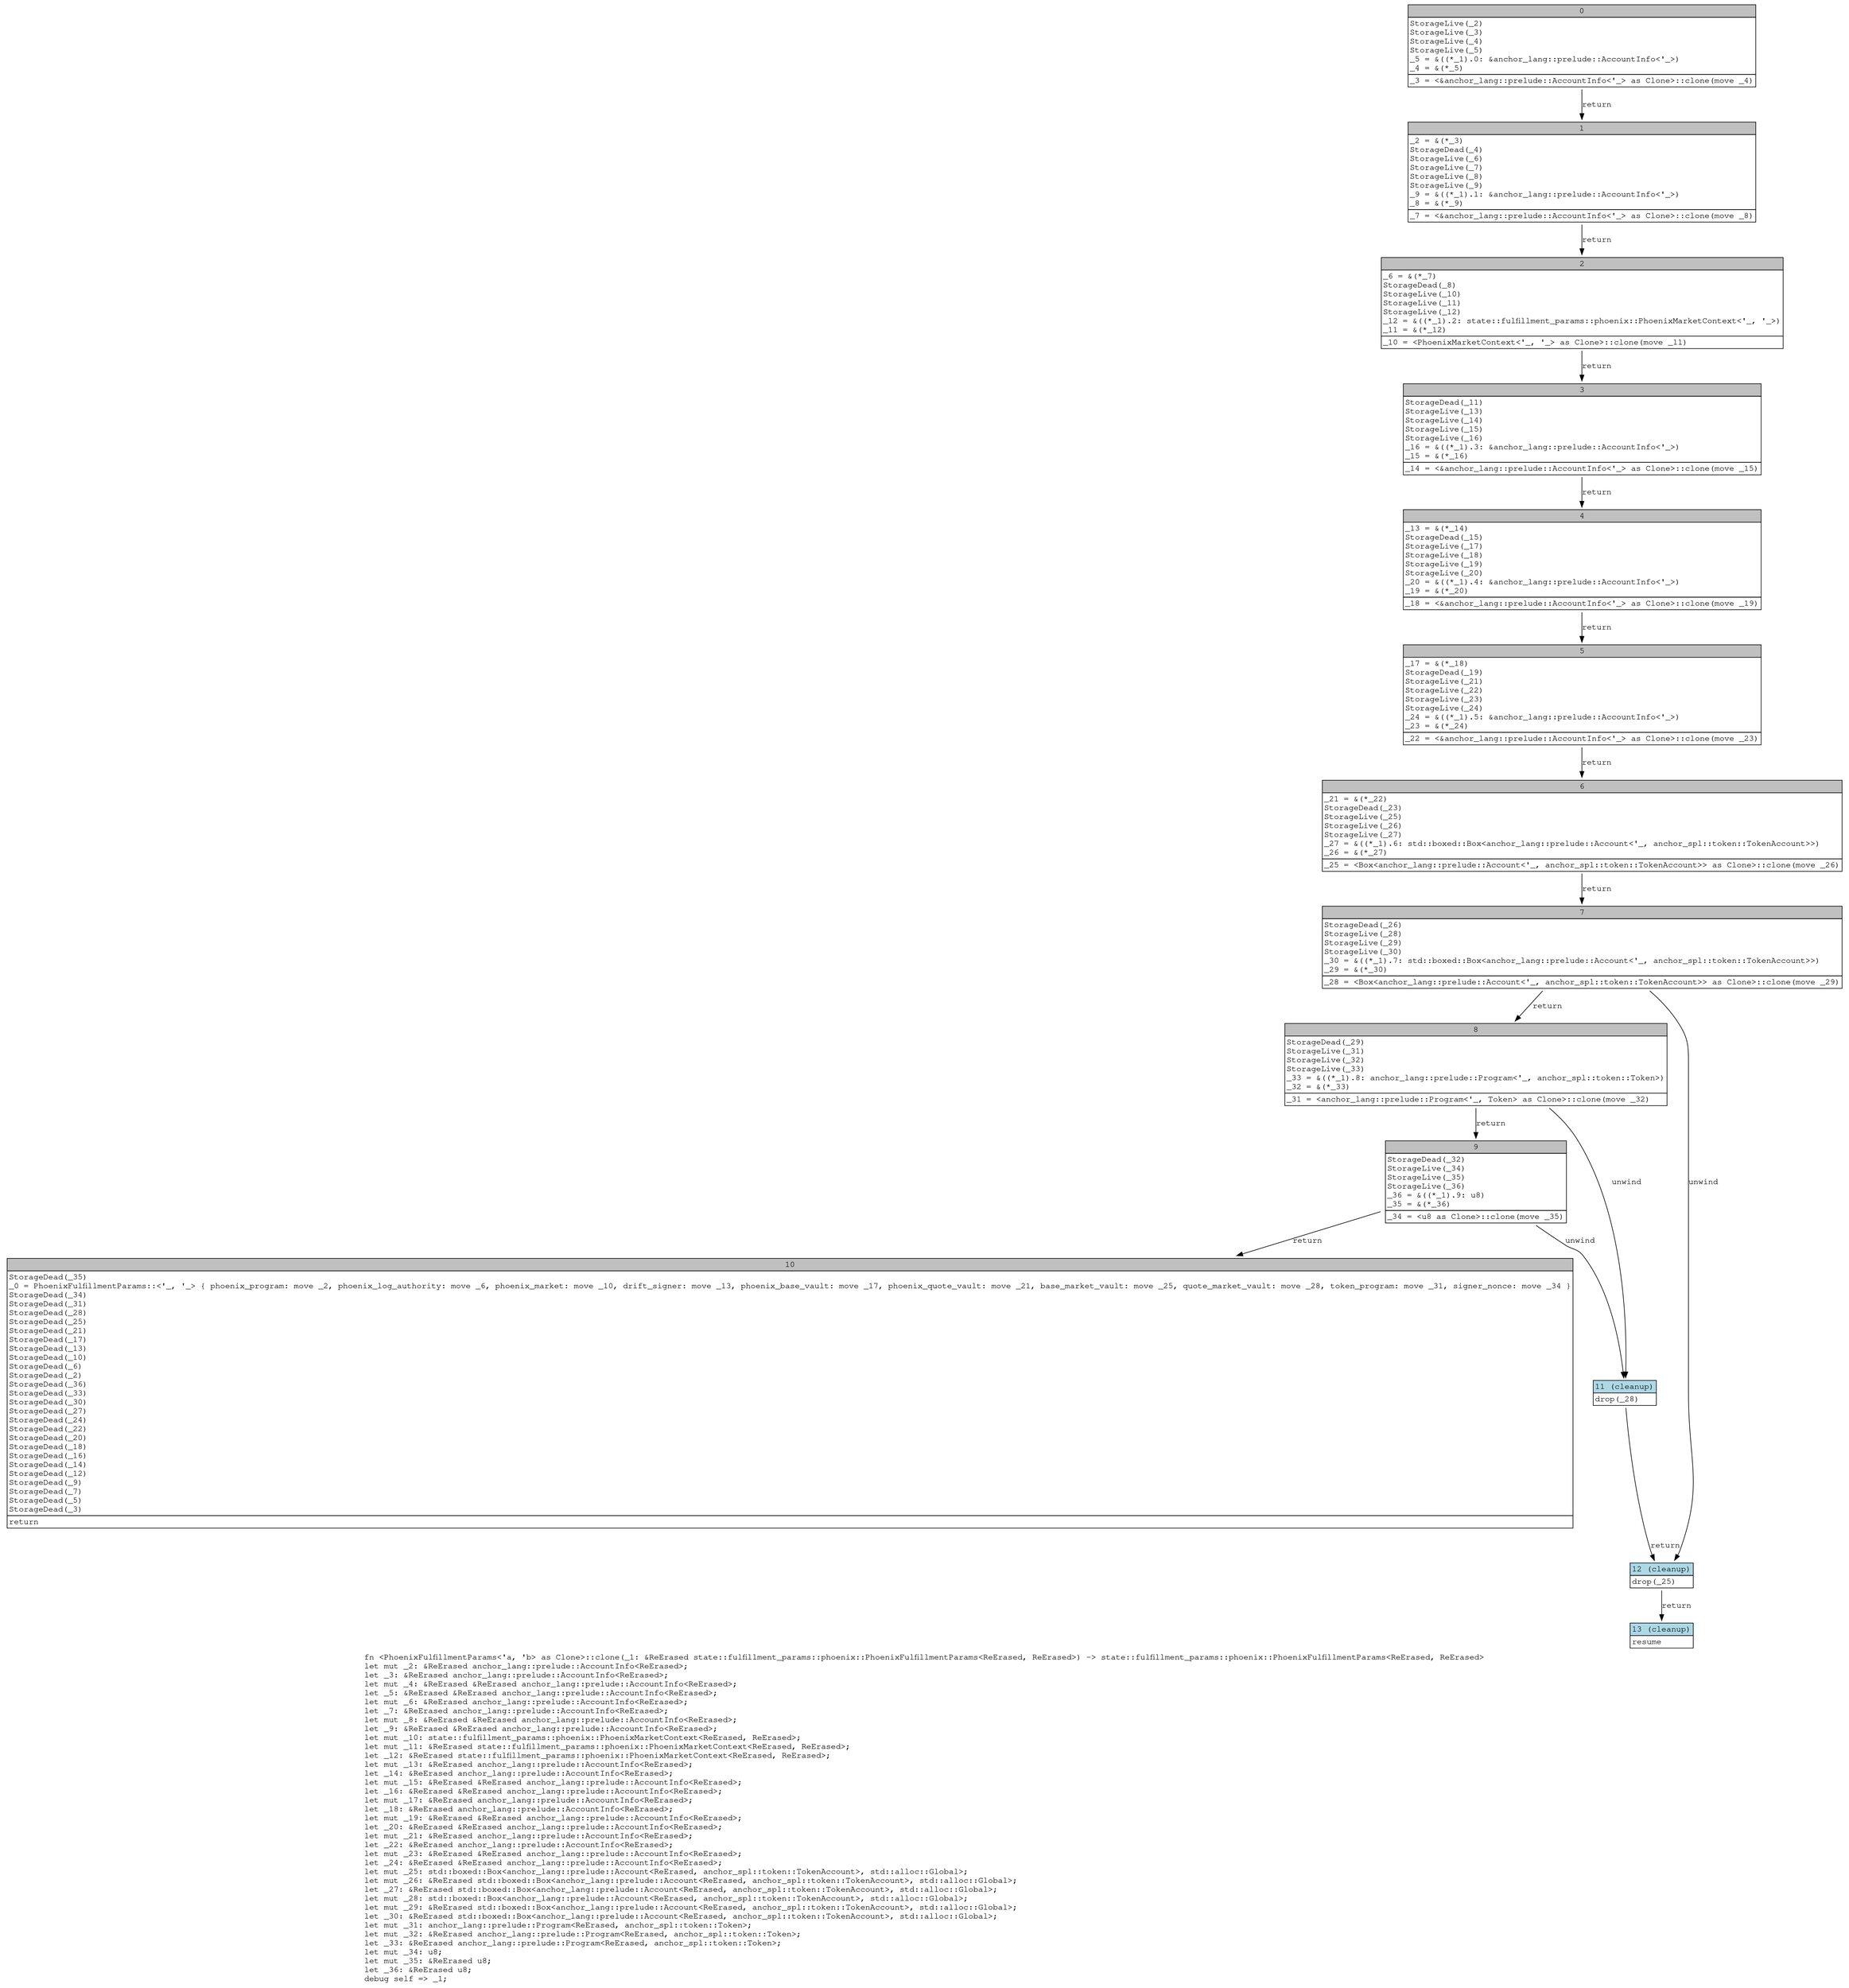 digraph Mir_0_16309 {
    graph [fontname="Courier, monospace"];
    node [fontname="Courier, monospace"];
    edge [fontname="Courier, monospace"];
    label=<fn &lt;PhoenixFulfillmentParams&lt;'a, 'b&gt; as Clone&gt;::clone(_1: &amp;ReErased state::fulfillment_params::phoenix::PhoenixFulfillmentParams&lt;ReErased, ReErased&gt;) -&gt; state::fulfillment_params::phoenix::PhoenixFulfillmentParams&lt;ReErased, ReErased&gt;<br align="left"/>let mut _2: &amp;ReErased anchor_lang::prelude::AccountInfo&lt;ReErased&gt;;<br align="left"/>let _3: &amp;ReErased anchor_lang::prelude::AccountInfo&lt;ReErased&gt;;<br align="left"/>let mut _4: &amp;ReErased &amp;ReErased anchor_lang::prelude::AccountInfo&lt;ReErased&gt;;<br align="left"/>let _5: &amp;ReErased &amp;ReErased anchor_lang::prelude::AccountInfo&lt;ReErased&gt;;<br align="left"/>let mut _6: &amp;ReErased anchor_lang::prelude::AccountInfo&lt;ReErased&gt;;<br align="left"/>let _7: &amp;ReErased anchor_lang::prelude::AccountInfo&lt;ReErased&gt;;<br align="left"/>let mut _8: &amp;ReErased &amp;ReErased anchor_lang::prelude::AccountInfo&lt;ReErased&gt;;<br align="left"/>let _9: &amp;ReErased &amp;ReErased anchor_lang::prelude::AccountInfo&lt;ReErased&gt;;<br align="left"/>let mut _10: state::fulfillment_params::phoenix::PhoenixMarketContext&lt;ReErased, ReErased&gt;;<br align="left"/>let mut _11: &amp;ReErased state::fulfillment_params::phoenix::PhoenixMarketContext&lt;ReErased, ReErased&gt;;<br align="left"/>let _12: &amp;ReErased state::fulfillment_params::phoenix::PhoenixMarketContext&lt;ReErased, ReErased&gt;;<br align="left"/>let mut _13: &amp;ReErased anchor_lang::prelude::AccountInfo&lt;ReErased&gt;;<br align="left"/>let _14: &amp;ReErased anchor_lang::prelude::AccountInfo&lt;ReErased&gt;;<br align="left"/>let mut _15: &amp;ReErased &amp;ReErased anchor_lang::prelude::AccountInfo&lt;ReErased&gt;;<br align="left"/>let _16: &amp;ReErased &amp;ReErased anchor_lang::prelude::AccountInfo&lt;ReErased&gt;;<br align="left"/>let mut _17: &amp;ReErased anchor_lang::prelude::AccountInfo&lt;ReErased&gt;;<br align="left"/>let _18: &amp;ReErased anchor_lang::prelude::AccountInfo&lt;ReErased&gt;;<br align="left"/>let mut _19: &amp;ReErased &amp;ReErased anchor_lang::prelude::AccountInfo&lt;ReErased&gt;;<br align="left"/>let _20: &amp;ReErased &amp;ReErased anchor_lang::prelude::AccountInfo&lt;ReErased&gt;;<br align="left"/>let mut _21: &amp;ReErased anchor_lang::prelude::AccountInfo&lt;ReErased&gt;;<br align="left"/>let _22: &amp;ReErased anchor_lang::prelude::AccountInfo&lt;ReErased&gt;;<br align="left"/>let mut _23: &amp;ReErased &amp;ReErased anchor_lang::prelude::AccountInfo&lt;ReErased&gt;;<br align="left"/>let _24: &amp;ReErased &amp;ReErased anchor_lang::prelude::AccountInfo&lt;ReErased&gt;;<br align="left"/>let mut _25: std::boxed::Box&lt;anchor_lang::prelude::Account&lt;ReErased, anchor_spl::token::TokenAccount&gt;, std::alloc::Global&gt;;<br align="left"/>let mut _26: &amp;ReErased std::boxed::Box&lt;anchor_lang::prelude::Account&lt;ReErased, anchor_spl::token::TokenAccount&gt;, std::alloc::Global&gt;;<br align="left"/>let _27: &amp;ReErased std::boxed::Box&lt;anchor_lang::prelude::Account&lt;ReErased, anchor_spl::token::TokenAccount&gt;, std::alloc::Global&gt;;<br align="left"/>let mut _28: std::boxed::Box&lt;anchor_lang::prelude::Account&lt;ReErased, anchor_spl::token::TokenAccount&gt;, std::alloc::Global&gt;;<br align="left"/>let mut _29: &amp;ReErased std::boxed::Box&lt;anchor_lang::prelude::Account&lt;ReErased, anchor_spl::token::TokenAccount&gt;, std::alloc::Global&gt;;<br align="left"/>let _30: &amp;ReErased std::boxed::Box&lt;anchor_lang::prelude::Account&lt;ReErased, anchor_spl::token::TokenAccount&gt;, std::alloc::Global&gt;;<br align="left"/>let mut _31: anchor_lang::prelude::Program&lt;ReErased, anchor_spl::token::Token&gt;;<br align="left"/>let mut _32: &amp;ReErased anchor_lang::prelude::Program&lt;ReErased, anchor_spl::token::Token&gt;;<br align="left"/>let _33: &amp;ReErased anchor_lang::prelude::Program&lt;ReErased, anchor_spl::token::Token&gt;;<br align="left"/>let mut _34: u8;<br align="left"/>let mut _35: &amp;ReErased u8;<br align="left"/>let _36: &amp;ReErased u8;<br align="left"/>debug self =&gt; _1;<br align="left"/>>;
    bb0__0_16309 [shape="none", label=<<table border="0" cellborder="1" cellspacing="0"><tr><td bgcolor="gray" align="center" colspan="1">0</td></tr><tr><td align="left" balign="left">StorageLive(_2)<br/>StorageLive(_3)<br/>StorageLive(_4)<br/>StorageLive(_5)<br/>_5 = &amp;((*_1).0: &amp;anchor_lang::prelude::AccountInfo&lt;'_&gt;)<br/>_4 = &amp;(*_5)<br/></td></tr><tr><td align="left">_3 = &lt;&amp;anchor_lang::prelude::AccountInfo&lt;'_&gt; as Clone&gt;::clone(move _4)</td></tr></table>>];
    bb1__0_16309 [shape="none", label=<<table border="0" cellborder="1" cellspacing="0"><tr><td bgcolor="gray" align="center" colspan="1">1</td></tr><tr><td align="left" balign="left">_2 = &amp;(*_3)<br/>StorageDead(_4)<br/>StorageLive(_6)<br/>StorageLive(_7)<br/>StorageLive(_8)<br/>StorageLive(_9)<br/>_9 = &amp;((*_1).1: &amp;anchor_lang::prelude::AccountInfo&lt;'_&gt;)<br/>_8 = &amp;(*_9)<br/></td></tr><tr><td align="left">_7 = &lt;&amp;anchor_lang::prelude::AccountInfo&lt;'_&gt; as Clone&gt;::clone(move _8)</td></tr></table>>];
    bb2__0_16309 [shape="none", label=<<table border="0" cellborder="1" cellspacing="0"><tr><td bgcolor="gray" align="center" colspan="1">2</td></tr><tr><td align="left" balign="left">_6 = &amp;(*_7)<br/>StorageDead(_8)<br/>StorageLive(_10)<br/>StorageLive(_11)<br/>StorageLive(_12)<br/>_12 = &amp;((*_1).2: state::fulfillment_params::phoenix::PhoenixMarketContext&lt;'_, '_&gt;)<br/>_11 = &amp;(*_12)<br/></td></tr><tr><td align="left">_10 = &lt;PhoenixMarketContext&lt;'_, '_&gt; as Clone&gt;::clone(move _11)</td></tr></table>>];
    bb3__0_16309 [shape="none", label=<<table border="0" cellborder="1" cellspacing="0"><tr><td bgcolor="gray" align="center" colspan="1">3</td></tr><tr><td align="left" balign="left">StorageDead(_11)<br/>StorageLive(_13)<br/>StorageLive(_14)<br/>StorageLive(_15)<br/>StorageLive(_16)<br/>_16 = &amp;((*_1).3: &amp;anchor_lang::prelude::AccountInfo&lt;'_&gt;)<br/>_15 = &amp;(*_16)<br/></td></tr><tr><td align="left">_14 = &lt;&amp;anchor_lang::prelude::AccountInfo&lt;'_&gt; as Clone&gt;::clone(move _15)</td></tr></table>>];
    bb4__0_16309 [shape="none", label=<<table border="0" cellborder="1" cellspacing="0"><tr><td bgcolor="gray" align="center" colspan="1">4</td></tr><tr><td align="left" balign="left">_13 = &amp;(*_14)<br/>StorageDead(_15)<br/>StorageLive(_17)<br/>StorageLive(_18)<br/>StorageLive(_19)<br/>StorageLive(_20)<br/>_20 = &amp;((*_1).4: &amp;anchor_lang::prelude::AccountInfo&lt;'_&gt;)<br/>_19 = &amp;(*_20)<br/></td></tr><tr><td align="left">_18 = &lt;&amp;anchor_lang::prelude::AccountInfo&lt;'_&gt; as Clone&gt;::clone(move _19)</td></tr></table>>];
    bb5__0_16309 [shape="none", label=<<table border="0" cellborder="1" cellspacing="0"><tr><td bgcolor="gray" align="center" colspan="1">5</td></tr><tr><td align="left" balign="left">_17 = &amp;(*_18)<br/>StorageDead(_19)<br/>StorageLive(_21)<br/>StorageLive(_22)<br/>StorageLive(_23)<br/>StorageLive(_24)<br/>_24 = &amp;((*_1).5: &amp;anchor_lang::prelude::AccountInfo&lt;'_&gt;)<br/>_23 = &amp;(*_24)<br/></td></tr><tr><td align="left">_22 = &lt;&amp;anchor_lang::prelude::AccountInfo&lt;'_&gt; as Clone&gt;::clone(move _23)</td></tr></table>>];
    bb6__0_16309 [shape="none", label=<<table border="0" cellborder="1" cellspacing="0"><tr><td bgcolor="gray" align="center" colspan="1">6</td></tr><tr><td align="left" balign="left">_21 = &amp;(*_22)<br/>StorageDead(_23)<br/>StorageLive(_25)<br/>StorageLive(_26)<br/>StorageLive(_27)<br/>_27 = &amp;((*_1).6: std::boxed::Box&lt;anchor_lang::prelude::Account&lt;'_, anchor_spl::token::TokenAccount&gt;&gt;)<br/>_26 = &amp;(*_27)<br/></td></tr><tr><td align="left">_25 = &lt;Box&lt;anchor_lang::prelude::Account&lt;'_, anchor_spl::token::TokenAccount&gt;&gt; as Clone&gt;::clone(move _26)</td></tr></table>>];
    bb7__0_16309 [shape="none", label=<<table border="0" cellborder="1" cellspacing="0"><tr><td bgcolor="gray" align="center" colspan="1">7</td></tr><tr><td align="left" balign="left">StorageDead(_26)<br/>StorageLive(_28)<br/>StorageLive(_29)<br/>StorageLive(_30)<br/>_30 = &amp;((*_1).7: std::boxed::Box&lt;anchor_lang::prelude::Account&lt;'_, anchor_spl::token::TokenAccount&gt;&gt;)<br/>_29 = &amp;(*_30)<br/></td></tr><tr><td align="left">_28 = &lt;Box&lt;anchor_lang::prelude::Account&lt;'_, anchor_spl::token::TokenAccount&gt;&gt; as Clone&gt;::clone(move _29)</td></tr></table>>];
    bb8__0_16309 [shape="none", label=<<table border="0" cellborder="1" cellspacing="0"><tr><td bgcolor="gray" align="center" colspan="1">8</td></tr><tr><td align="left" balign="left">StorageDead(_29)<br/>StorageLive(_31)<br/>StorageLive(_32)<br/>StorageLive(_33)<br/>_33 = &amp;((*_1).8: anchor_lang::prelude::Program&lt;'_, anchor_spl::token::Token&gt;)<br/>_32 = &amp;(*_33)<br/></td></tr><tr><td align="left">_31 = &lt;anchor_lang::prelude::Program&lt;'_, Token&gt; as Clone&gt;::clone(move _32)</td></tr></table>>];
    bb9__0_16309 [shape="none", label=<<table border="0" cellborder="1" cellspacing="0"><tr><td bgcolor="gray" align="center" colspan="1">9</td></tr><tr><td align="left" balign="left">StorageDead(_32)<br/>StorageLive(_34)<br/>StorageLive(_35)<br/>StorageLive(_36)<br/>_36 = &amp;((*_1).9: u8)<br/>_35 = &amp;(*_36)<br/></td></tr><tr><td align="left">_34 = &lt;u8 as Clone&gt;::clone(move _35)</td></tr></table>>];
    bb10__0_16309 [shape="none", label=<<table border="0" cellborder="1" cellspacing="0"><tr><td bgcolor="gray" align="center" colspan="1">10</td></tr><tr><td align="left" balign="left">StorageDead(_35)<br/>_0 = PhoenixFulfillmentParams::&lt;'_, '_&gt; { phoenix_program: move _2, phoenix_log_authority: move _6, phoenix_market: move _10, drift_signer: move _13, phoenix_base_vault: move _17, phoenix_quote_vault: move _21, base_market_vault: move _25, quote_market_vault: move _28, token_program: move _31, signer_nonce: move _34 }<br/>StorageDead(_34)<br/>StorageDead(_31)<br/>StorageDead(_28)<br/>StorageDead(_25)<br/>StorageDead(_21)<br/>StorageDead(_17)<br/>StorageDead(_13)<br/>StorageDead(_10)<br/>StorageDead(_6)<br/>StorageDead(_2)<br/>StorageDead(_36)<br/>StorageDead(_33)<br/>StorageDead(_30)<br/>StorageDead(_27)<br/>StorageDead(_24)<br/>StorageDead(_22)<br/>StorageDead(_20)<br/>StorageDead(_18)<br/>StorageDead(_16)<br/>StorageDead(_14)<br/>StorageDead(_12)<br/>StorageDead(_9)<br/>StorageDead(_7)<br/>StorageDead(_5)<br/>StorageDead(_3)<br/></td></tr><tr><td align="left">return</td></tr></table>>];
    bb11__0_16309 [shape="none", label=<<table border="0" cellborder="1" cellspacing="0"><tr><td bgcolor="lightblue" align="center" colspan="1">11 (cleanup)</td></tr><tr><td align="left">drop(_28)</td></tr></table>>];
    bb12__0_16309 [shape="none", label=<<table border="0" cellborder="1" cellspacing="0"><tr><td bgcolor="lightblue" align="center" colspan="1">12 (cleanup)</td></tr><tr><td align="left">drop(_25)</td></tr></table>>];
    bb13__0_16309 [shape="none", label=<<table border="0" cellborder="1" cellspacing="0"><tr><td bgcolor="lightblue" align="center" colspan="1">13 (cleanup)</td></tr><tr><td align="left">resume</td></tr></table>>];
    bb0__0_16309 -> bb1__0_16309 [label="return"];
    bb1__0_16309 -> bb2__0_16309 [label="return"];
    bb2__0_16309 -> bb3__0_16309 [label="return"];
    bb3__0_16309 -> bb4__0_16309 [label="return"];
    bb4__0_16309 -> bb5__0_16309 [label="return"];
    bb5__0_16309 -> bb6__0_16309 [label="return"];
    bb6__0_16309 -> bb7__0_16309 [label="return"];
    bb7__0_16309 -> bb8__0_16309 [label="return"];
    bb7__0_16309 -> bb12__0_16309 [label="unwind"];
    bb8__0_16309 -> bb9__0_16309 [label="return"];
    bb8__0_16309 -> bb11__0_16309 [label="unwind"];
    bb9__0_16309 -> bb10__0_16309 [label="return"];
    bb9__0_16309 -> bb11__0_16309 [label="unwind"];
    bb11__0_16309 -> bb12__0_16309 [label="return"];
    bb12__0_16309 -> bb13__0_16309 [label="return"];
}
